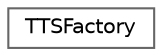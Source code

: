 digraph "Graphical Class Hierarchy"
{
 // LATEX_PDF_SIZE
  bgcolor="transparent";
  edge [fontname=Helvetica,fontsize=10,labelfontname=Helvetica,labelfontsize=10];
  node [fontname=Helvetica,fontsize=10,shape=box,height=0.2,width=0.4];
  rankdir="LR";
  Node0 [id="Node000000",label="TTSFactory",height=0.2,width=0.4,color="grey40", fillcolor="white", style="filled",URL="$classservices_1_1tts__service_1_1_t_t_s_factory.html",tooltip=" "];
}
